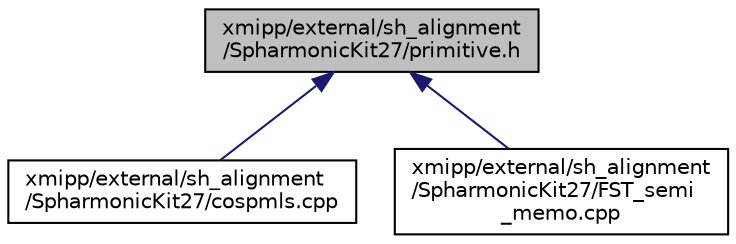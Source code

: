 digraph "xmipp/external/sh_alignment/SpharmonicKit27/primitive.h"
{
  edge [fontname="Helvetica",fontsize="10",labelfontname="Helvetica",labelfontsize="10"];
  node [fontname="Helvetica",fontsize="10",shape=record];
  Node1 [label="xmipp/external/sh_alignment\l/SpharmonicKit27/primitive.h",height=0.2,width=0.4,color="black", fillcolor="grey75", style="filled", fontcolor="black"];
  Node1 -> Node2 [dir="back",color="midnightblue",fontsize="10",style="solid",fontname="Helvetica"];
  Node2 [label="xmipp/external/sh_alignment\l/SpharmonicKit27/cospmls.cpp",height=0.2,width=0.4,color="black", fillcolor="white", style="filled",URL="$cospmls_8cpp.html"];
  Node1 -> Node3 [dir="back",color="midnightblue",fontsize="10",style="solid",fontname="Helvetica"];
  Node3 [label="xmipp/external/sh_alignment\l/SpharmonicKit27/FST_semi\l_memo.cpp",height=0.2,width=0.4,color="black", fillcolor="white", style="filled",URL="$FST__semi__memo_8cpp.html"];
}

